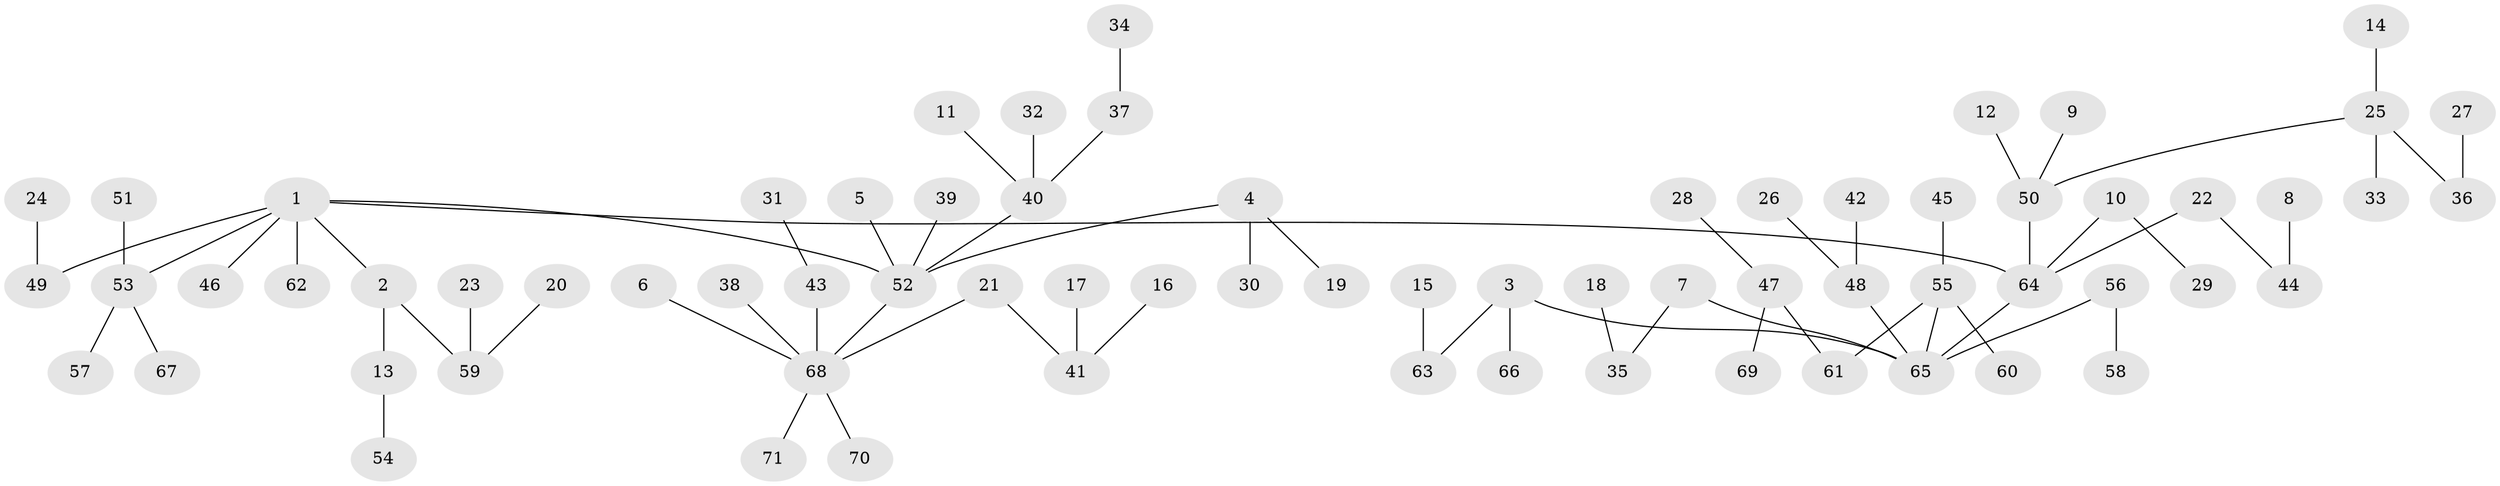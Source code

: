 // original degree distribution, {2: 0.2198581560283688, 7: 0.014184397163120567, 4: 0.07801418439716312, 5: 0.028368794326241134, 3: 0.11347517730496454, 6: 0.02127659574468085, 1: 0.524822695035461}
// Generated by graph-tools (version 1.1) at 2025/26/03/09/25 03:26:26]
// undirected, 71 vertices, 70 edges
graph export_dot {
graph [start="1"]
  node [color=gray90,style=filled];
  1;
  2;
  3;
  4;
  5;
  6;
  7;
  8;
  9;
  10;
  11;
  12;
  13;
  14;
  15;
  16;
  17;
  18;
  19;
  20;
  21;
  22;
  23;
  24;
  25;
  26;
  27;
  28;
  29;
  30;
  31;
  32;
  33;
  34;
  35;
  36;
  37;
  38;
  39;
  40;
  41;
  42;
  43;
  44;
  45;
  46;
  47;
  48;
  49;
  50;
  51;
  52;
  53;
  54;
  55;
  56;
  57;
  58;
  59;
  60;
  61;
  62;
  63;
  64;
  65;
  66;
  67;
  68;
  69;
  70;
  71;
  1 -- 2 [weight=1.0];
  1 -- 46 [weight=1.0];
  1 -- 49 [weight=1.0];
  1 -- 52 [weight=1.0];
  1 -- 53 [weight=1.0];
  1 -- 62 [weight=1.0];
  1 -- 64 [weight=1.0];
  2 -- 13 [weight=1.0];
  2 -- 59 [weight=1.0];
  3 -- 63 [weight=1.0];
  3 -- 65 [weight=1.0];
  3 -- 66 [weight=1.0];
  4 -- 19 [weight=1.0];
  4 -- 30 [weight=1.0];
  4 -- 52 [weight=1.0];
  5 -- 52 [weight=1.0];
  6 -- 68 [weight=1.0];
  7 -- 35 [weight=1.0];
  7 -- 65 [weight=1.0];
  8 -- 44 [weight=1.0];
  9 -- 50 [weight=1.0];
  10 -- 29 [weight=1.0];
  10 -- 64 [weight=1.0];
  11 -- 40 [weight=1.0];
  12 -- 50 [weight=1.0];
  13 -- 54 [weight=1.0];
  14 -- 25 [weight=1.0];
  15 -- 63 [weight=1.0];
  16 -- 41 [weight=1.0];
  17 -- 41 [weight=1.0];
  18 -- 35 [weight=1.0];
  20 -- 59 [weight=1.0];
  21 -- 41 [weight=1.0];
  21 -- 68 [weight=1.0];
  22 -- 44 [weight=1.0];
  22 -- 64 [weight=1.0];
  23 -- 59 [weight=1.0];
  24 -- 49 [weight=1.0];
  25 -- 33 [weight=1.0];
  25 -- 36 [weight=1.0];
  25 -- 50 [weight=1.0];
  26 -- 48 [weight=1.0];
  27 -- 36 [weight=1.0];
  28 -- 47 [weight=1.0];
  31 -- 43 [weight=1.0];
  32 -- 40 [weight=1.0];
  34 -- 37 [weight=1.0];
  37 -- 40 [weight=1.0];
  38 -- 68 [weight=1.0];
  39 -- 52 [weight=1.0];
  40 -- 52 [weight=1.0];
  42 -- 48 [weight=1.0];
  43 -- 68 [weight=1.0];
  45 -- 55 [weight=1.0];
  47 -- 61 [weight=1.0];
  47 -- 69 [weight=1.0];
  48 -- 65 [weight=1.0];
  50 -- 64 [weight=1.0];
  51 -- 53 [weight=1.0];
  52 -- 68 [weight=1.0];
  53 -- 57 [weight=1.0];
  53 -- 67 [weight=1.0];
  55 -- 60 [weight=1.0];
  55 -- 61 [weight=1.0];
  55 -- 65 [weight=1.0];
  56 -- 58 [weight=1.0];
  56 -- 65 [weight=1.0];
  64 -- 65 [weight=1.0];
  68 -- 70 [weight=1.0];
  68 -- 71 [weight=1.0];
}
